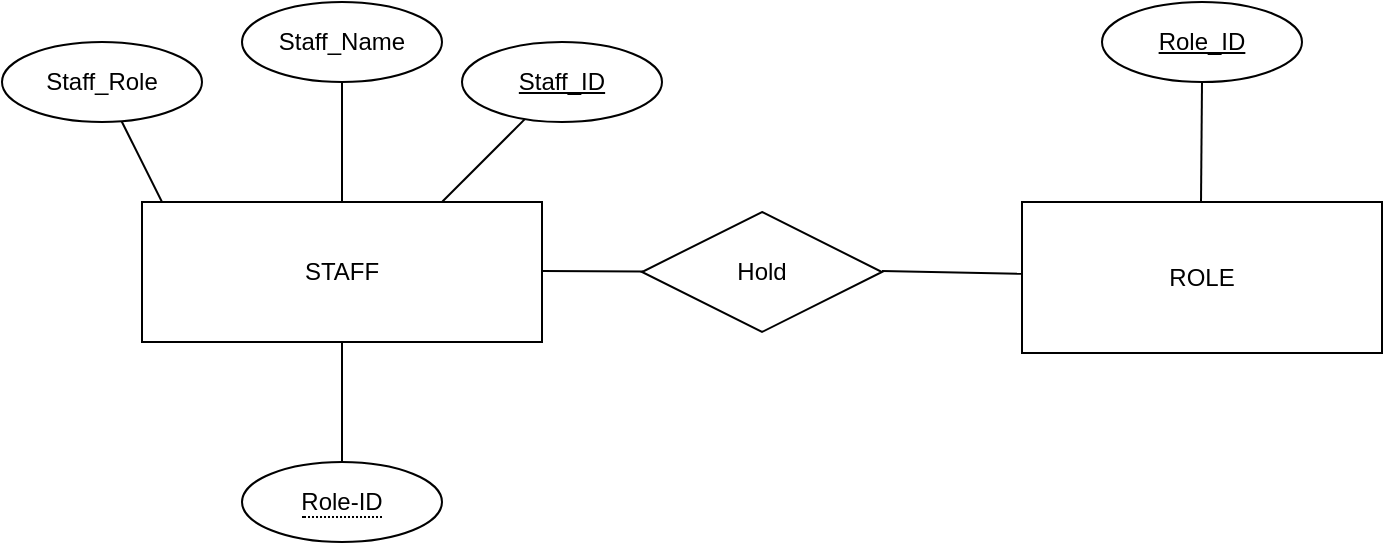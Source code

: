 <mxfile version="21.0.10" type="github">
  <diagram id="R2lEEEUBdFMjLlhIrx00" name="Page-1">
    <mxGraphModel dx="1114" dy="616" grid="1" gridSize="10" guides="1" tooltips="1" connect="1" arrows="1" fold="1" page="1" pageScale="1" pageWidth="850" pageHeight="1100" math="0" shadow="0" extFonts="Permanent Marker^https://fonts.googleapis.com/css?family=Permanent+Marker">
      <root>
        <mxCell id="0" />
        <mxCell id="1" parent="0" />
        <mxCell id="xLVzN7RcIW8N4ALDFcyE-3" value="STAFF" style="whiteSpace=wrap;html=1;align=center;labelBackgroundColor=none;" vertex="1" parent="1">
          <mxGeometry x="90" y="220" width="200" height="70" as="geometry" />
        </mxCell>
        <mxCell id="xLVzN7RcIW8N4ALDFcyE-4" value="" style="endArrow=none;html=1;rounded=0;labelBackgroundColor=none;fontColor=default;" edge="1" parent="1" target="xLVzN7RcIW8N4ALDFcyE-5">
          <mxGeometry width="50" height="50" relative="1" as="geometry">
            <mxPoint x="240" y="220" as="sourcePoint" />
            <mxPoint x="300" y="160" as="targetPoint" />
          </mxGeometry>
        </mxCell>
        <mxCell id="xLVzN7RcIW8N4ALDFcyE-5" value="Staff_ID" style="ellipse;whiteSpace=wrap;html=1;align=center;fontStyle=4;labelBackgroundColor=none;" vertex="1" parent="1">
          <mxGeometry x="250" y="140" width="100" height="40" as="geometry" />
        </mxCell>
        <mxCell id="xLVzN7RcIW8N4ALDFcyE-6" value="" style="endArrow=none;html=1;rounded=0;labelBackgroundColor=none;fontColor=default;" edge="1" parent="1" target="xLVzN7RcIW8N4ALDFcyE-7">
          <mxGeometry width="50" height="50" relative="1" as="geometry">
            <mxPoint x="190" y="220" as="sourcePoint" />
            <mxPoint x="190" y="140" as="targetPoint" />
          </mxGeometry>
        </mxCell>
        <mxCell id="xLVzN7RcIW8N4ALDFcyE-7" value="Staff_Name" style="ellipse;whiteSpace=wrap;html=1;align=center;labelBackgroundColor=none;" vertex="1" parent="1">
          <mxGeometry x="140" y="120" width="100" height="40" as="geometry" />
        </mxCell>
        <mxCell id="xLVzN7RcIW8N4ALDFcyE-8" value="" style="endArrow=none;html=1;rounded=0;" edge="1" parent="1" target="xLVzN7RcIW8N4ALDFcyE-9">
          <mxGeometry width="50" height="50" relative="1" as="geometry">
            <mxPoint x="100" y="220" as="sourcePoint" />
            <mxPoint x="70" y="160" as="targetPoint" />
          </mxGeometry>
        </mxCell>
        <mxCell id="xLVzN7RcIW8N4ALDFcyE-9" value="Staff_Role" style="ellipse;whiteSpace=wrap;html=1;align=center;" vertex="1" parent="1">
          <mxGeometry x="20" y="140" width="100" height="40" as="geometry" />
        </mxCell>
        <mxCell id="xLVzN7RcIW8N4ALDFcyE-15" value="" style="endArrow=none;html=1;rounded=0;exitX=0.5;exitY=1;exitDx=0;exitDy=0;" edge="1" parent="1" source="xLVzN7RcIW8N4ALDFcyE-3" target="xLVzN7RcIW8N4ALDFcyE-16">
          <mxGeometry relative="1" as="geometry">
            <mxPoint x="200" y="290" as="sourcePoint" />
            <mxPoint x="200" y="370" as="targetPoint" />
          </mxGeometry>
        </mxCell>
        <mxCell id="xLVzN7RcIW8N4ALDFcyE-16" value="&lt;span style=&quot;border-bottom: 1px dotted&quot;&gt;Role-ID&lt;/span&gt;" style="ellipse;whiteSpace=wrap;html=1;align=center;" vertex="1" parent="1">
          <mxGeometry x="140" y="350" width="100" height="40" as="geometry" />
        </mxCell>
        <mxCell id="xLVzN7RcIW8N4ALDFcyE-17" value="" style="endArrow=none;html=1;rounded=0;" edge="1" parent="1" target="xLVzN7RcIW8N4ALDFcyE-18">
          <mxGeometry relative="1" as="geometry">
            <mxPoint x="290" y="254.5" as="sourcePoint" />
            <mxPoint x="400" y="255" as="targetPoint" />
          </mxGeometry>
        </mxCell>
        <mxCell id="xLVzN7RcIW8N4ALDFcyE-18" value="Hold" style="shape=rhombus;perimeter=rhombusPerimeter;whiteSpace=wrap;html=1;align=center;" vertex="1" parent="1">
          <mxGeometry x="340" y="225" width="120" height="60" as="geometry" />
        </mxCell>
        <mxCell id="xLVzN7RcIW8N4ALDFcyE-19" value="" style="endArrow=none;html=1;rounded=0;" edge="1" parent="1" target="xLVzN7RcIW8N4ALDFcyE-20">
          <mxGeometry relative="1" as="geometry">
            <mxPoint x="460" y="254.5" as="sourcePoint" />
            <mxPoint x="620" y="254.5" as="targetPoint" />
          </mxGeometry>
        </mxCell>
        <mxCell id="xLVzN7RcIW8N4ALDFcyE-20" value="ROLE" style="whiteSpace=wrap;html=1;align=center;" vertex="1" parent="1">
          <mxGeometry x="530" y="220" width="180" height="75.5" as="geometry" />
        </mxCell>
        <mxCell id="xLVzN7RcIW8N4ALDFcyE-26" value="Role_ID" style="ellipse;whiteSpace=wrap;html=1;align=center;fontStyle=4;" vertex="1" parent="1">
          <mxGeometry x="570" y="120" width="100" height="40" as="geometry" />
        </mxCell>
        <mxCell id="xLVzN7RcIW8N4ALDFcyE-27" value="" style="endArrow=none;html=1;rounded=0;" edge="1" parent="1">
          <mxGeometry relative="1" as="geometry">
            <mxPoint x="620" y="160" as="sourcePoint" />
            <mxPoint x="619.5" y="220" as="targetPoint" />
          </mxGeometry>
        </mxCell>
      </root>
    </mxGraphModel>
  </diagram>
</mxfile>
